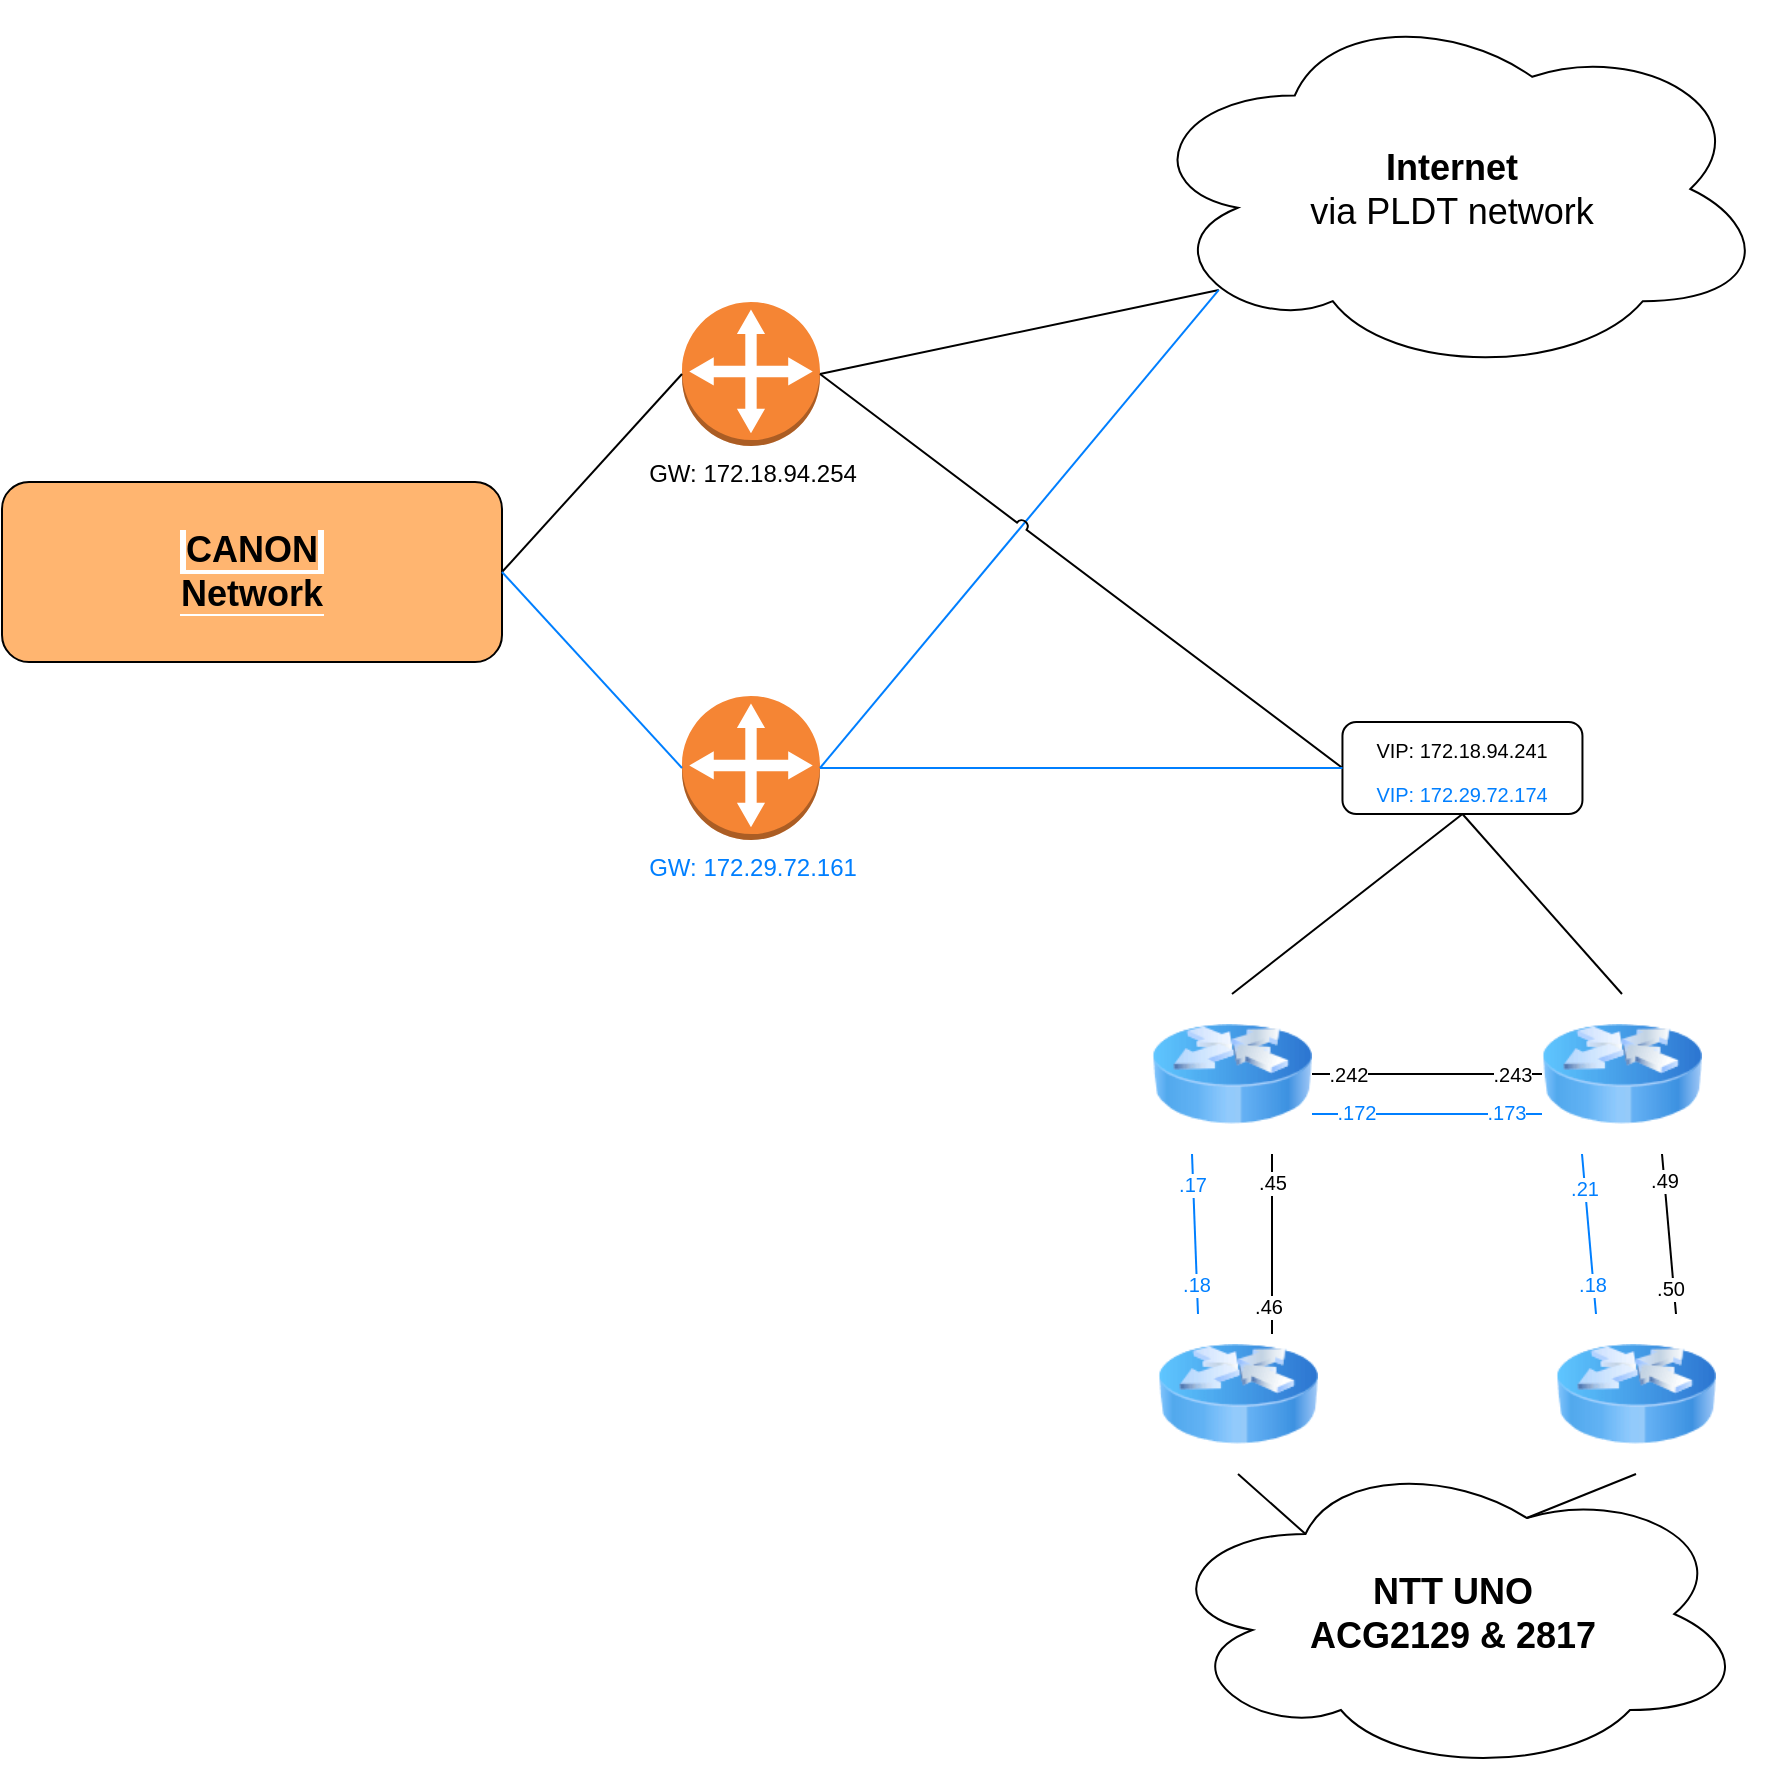<mxfile version="20.8.21" type="github">
  <diagram name="Page-1" id="g3N69XfMWkWvZoYk2pfP">
    <mxGraphModel dx="2452" dy="946" grid="1" gridSize="10" guides="1" tooltips="1" connect="1" arrows="1" fold="1" page="1" pageScale="1" pageWidth="850" pageHeight="1100" math="0" shadow="0">
      <root>
        <mxCell id="0" />
        <mxCell id="1" parent="0" />
        <mxCell id="ANa-n4JlMN7LHTpti0L1-1" value="&lt;font style=&quot;font-size: 18px;&quot;&gt;&lt;b&gt;Internet&lt;/b&gt;&lt;br&gt;via PLDT network&lt;br&gt;&lt;/font&gt;" style="ellipse;shape=cloud;whiteSpace=wrap;html=1;" parent="1" vertex="1">
          <mxGeometry x="247.27" y="190" width="316.46" height="187" as="geometry" />
        </mxCell>
        <mxCell id="ANa-n4JlMN7LHTpti0L1-62" style="edgeStyle=none;rounded=0;orthogonalLoop=1;jettySize=auto;html=1;entryX=0.25;entryY=1;entryDx=0;entryDy=0;strokeColor=#007FFF;fontSize=10;fontColor=#007FFF;exitX=0.25;exitY=0;exitDx=0;exitDy=0;endArrow=none;endFill=0;" parent="1" source="g-6b0FGMClOksw8TMN3y-9" target="ANa-n4JlMN7LHTpti0L1-5" edge="1">
          <mxGeometry relative="1" as="geometry">
            <mxPoint x="263" y="616" as="sourcePoint" />
            <mxPoint x="335.0" y="672.0" as="targetPoint" />
          </mxGeometry>
        </mxCell>
        <mxCell id="ANa-n4JlMN7LHTpti0L1-69" value=".17" style="edgeLabel;html=1;align=center;verticalAlign=middle;resizable=0;points=[];fontSize=10;fontColor=#007FFF;" parent="ANa-n4JlMN7LHTpti0L1-62" vertex="1" connectable="0">
          <mxGeometry x="0.423" y="1" relative="1" as="geometry">
            <mxPoint y="-8" as="offset" />
          </mxGeometry>
        </mxCell>
        <mxCell id="g-6b0FGMClOksw8TMN3y-25" value=".18" style="edgeLabel;html=1;align=center;verticalAlign=middle;resizable=0;points=[];fontSize=10;fontColor=#007fff;" parent="ANa-n4JlMN7LHTpti0L1-62" vertex="1" connectable="0">
          <mxGeometry x="-0.624" y="1" relative="1" as="geometry">
            <mxPoint as="offset" />
          </mxGeometry>
        </mxCell>
        <mxCell id="ANa-n4JlMN7LHTpti0L1-5" value="" style="image;html=1;image=img/lib/clip_art/networking/Router_Icon_128x128.png" parent="1" vertex="1">
          <mxGeometry x="255" y="686" width="80" height="80" as="geometry" />
        </mxCell>
        <mxCell id="ANa-n4JlMN7LHTpti0L1-6" value="" style="image;html=1;image=img/lib/clip_art/networking/Router_Icon_128x128.png" parent="1" vertex="1">
          <mxGeometry x="450" y="686" width="80" height="80" as="geometry" />
        </mxCell>
        <mxCell id="ANa-n4JlMN7LHTpti0L1-9" value="GW:&amp;nbsp;172.18.94.254" style="outlineConnect=0;dashed=0;verticalLabelPosition=bottom;verticalAlign=top;align=center;html=1;shape=mxgraph.aws3.customer_gateway;fillColor=#F58534;gradientColor=none;" parent="1" vertex="1">
          <mxGeometry x="20" y="340" width="69" height="72" as="geometry" />
        </mxCell>
        <mxCell id="ANa-n4JlMN7LHTpti0L1-10" value="&lt;font style=&quot;background-color: rgb(255, 255, 255);&quot; color=&quot;#007fff&quot;&gt;GW:&amp;nbsp;172.29.72.161&lt;/font&gt;" style="outlineConnect=0;dashed=0;verticalLabelPosition=bottom;verticalAlign=top;align=center;html=1;shape=mxgraph.aws3.customer_gateway;fillColor=#F58534;gradientColor=none;" parent="1" vertex="1">
          <mxGeometry x="20" y="537" width="69" height="72" as="geometry" />
        </mxCell>
        <mxCell id="ANa-n4JlMN7LHTpti0L1-15" value="&lt;font style=&quot;font-size: 18px;&quot;&gt;&lt;b&gt;NTT UNO&lt;br&gt;ACG2129 &amp;amp; 2817&lt;/b&gt;&lt;/font&gt;" style="ellipse;shape=cloud;whiteSpace=wrap;html=1;" parent="1" vertex="1">
          <mxGeometry x="258" y="916" width="295" height="160" as="geometry" />
        </mxCell>
        <mxCell id="ANa-n4JlMN7LHTpti0L1-20" value="&lt;font style=&quot;font-size: 10px;&quot;&gt;VIP: 172.18.94.241&lt;br&gt;&lt;font color=&quot;#007fff&quot;&gt;VIP: 172.29.72.174&lt;/font&gt;&lt;br&gt;&lt;/font&gt;" style="rounded=1;whiteSpace=wrap;html=1;labelBackgroundColor=#FFFFFF;fontSize=18;fontColor=#000000;" parent="1" vertex="1">
          <mxGeometry x="350.23" y="550" width="120" height="46" as="geometry" />
        </mxCell>
        <mxCell id="ANa-n4JlMN7LHTpti0L1-77" style="edgeStyle=none;rounded=0;orthogonalLoop=1;jettySize=auto;html=1;entryX=0.13;entryY=0.77;entryDx=0;entryDy=0;strokeColor=#000000;fontSize=10;fontColor=#007FFF;endArrow=none;endFill=0;entryPerimeter=0;exitX=1;exitY=0.5;exitDx=0;exitDy=0;exitPerimeter=0;" parent="1" source="ANa-n4JlMN7LHTpti0L1-9" target="ANa-n4JlMN7LHTpti0L1-1" edge="1">
          <mxGeometry relative="1" as="geometry">
            <mxPoint x="425" y="263" as="targetPoint" />
            <mxPoint x="720" y="220" as="sourcePoint" />
          </mxGeometry>
        </mxCell>
        <mxCell id="ANa-n4JlMN7LHTpti0L1-59" value="&lt;span style=&quot;font-size: 18px; background-color: rgb(255, 181, 112);&quot;&gt;&lt;b&gt;CANON&lt;br&gt;Network&lt;/b&gt;&lt;/span&gt;" style="rounded=1;whiteSpace=wrap;html=1;labelBackgroundColor=#FFFFFF;strokeColor=#000000;fontSize=10;fontColor=#000000;fillColor=#FFB570;" parent="1" vertex="1">
          <mxGeometry x="-320" y="430" width="250" height="90" as="geometry" />
        </mxCell>
        <mxCell id="g-6b0FGMClOksw8TMN3y-3" style="rounded=0;orthogonalLoop=1;jettySize=auto;html=1;entryX=1;entryY=0.5;entryDx=0;entryDy=0;strokeColor=#000000;fontSize=10;fontColor=#007FFF;endArrow=none;endFill=0;" parent="1" source="ANa-n4JlMN7LHTpti0L1-6" target="ANa-n4JlMN7LHTpti0L1-5" edge="1">
          <mxGeometry relative="1" as="geometry">
            <mxPoint x="450" y="765.35" as="sourcePoint" />
            <mxPoint x="340" y="765.35" as="targetPoint" />
          </mxGeometry>
        </mxCell>
        <mxCell id="g-6b0FGMClOksw8TMN3y-4" value="&lt;font color=&quot;#000000&quot;&gt;.242&lt;/font&gt;" style="edgeLabel;html=1;align=center;verticalAlign=middle;resizable=0;points=[];fontSize=10;fontColor=#007FFF;strokeColor=#000000;" parent="g-6b0FGMClOksw8TMN3y-3" vertex="1" connectable="0">
          <mxGeometry x="0.688" relative="1" as="geometry">
            <mxPoint as="offset" />
          </mxGeometry>
        </mxCell>
        <mxCell id="g-6b0FGMClOksw8TMN3y-5" value=".243" style="edgeLabel;html=1;align=center;verticalAlign=middle;resizable=0;points=[];fontSize=10;" parent="g-6b0FGMClOksw8TMN3y-3" vertex="1" connectable="0">
          <mxGeometry x="-0.727" y="2" relative="1" as="geometry">
            <mxPoint y="-2" as="offset" />
          </mxGeometry>
        </mxCell>
        <mxCell id="g-6b0FGMClOksw8TMN3y-9" value="" style="image;html=1;image=img/lib/clip_art/networking/Router_Icon_128x128.png" parent="1" vertex="1">
          <mxGeometry x="258" y="846" width="80" height="80" as="geometry" />
        </mxCell>
        <mxCell id="g-6b0FGMClOksw8TMN3y-10" value="" style="image;html=1;image=img/lib/clip_art/networking/Router_Icon_128x128.png" parent="1" vertex="1">
          <mxGeometry x="457" y="846" width="80" height="80" as="geometry" />
        </mxCell>
        <mxCell id="g-6b0FGMClOksw8TMN3y-12" style="rounded=0;orthogonalLoop=1;jettySize=auto;html=1;entryX=0.75;entryY=1;entryDx=0;entryDy=0;strokeColor=#000000;fontSize=10;fontColor=#007FFF;endArrow=none;endFill=0;" parent="1" target="ANa-n4JlMN7LHTpti0L1-5" edge="1">
          <mxGeometry relative="1" as="geometry">
            <mxPoint x="315" y="856" as="sourcePoint" />
            <mxPoint x="90" y="626" as="targetPoint" />
          </mxGeometry>
        </mxCell>
        <mxCell id="g-6b0FGMClOksw8TMN3y-13" value="&lt;font color=&quot;#000000&quot;&gt;.45&lt;/font&gt;" style="edgeLabel;html=1;align=center;verticalAlign=middle;resizable=0;points=[];fontSize=10;fontColor=#007FFF;strokeColor=#000000;" parent="g-6b0FGMClOksw8TMN3y-12" vertex="1" connectable="0">
          <mxGeometry x="0.688" relative="1" as="geometry">
            <mxPoint as="offset" />
          </mxGeometry>
        </mxCell>
        <mxCell id="g-6b0FGMClOksw8TMN3y-14" value=".46" style="edgeLabel;html=1;align=center;verticalAlign=middle;resizable=0;points=[];fontSize=10;" parent="g-6b0FGMClOksw8TMN3y-12" vertex="1" connectable="0">
          <mxGeometry x="-0.727" y="2" relative="1" as="geometry">
            <mxPoint y="-2" as="offset" />
          </mxGeometry>
        </mxCell>
        <mxCell id="g-6b0FGMClOksw8TMN3y-19" style="rounded=0;orthogonalLoop=1;jettySize=auto;html=1;entryX=0.75;entryY=1;entryDx=0;entryDy=0;strokeColor=#000000;fontSize=10;fontColor=#007FFF;endArrow=none;endFill=0;exitX=0.75;exitY=0;exitDx=0;exitDy=0;" parent="1" source="g-6b0FGMClOksw8TMN3y-10" target="ANa-n4JlMN7LHTpti0L1-6" edge="1">
          <mxGeometry relative="1" as="geometry">
            <mxPoint x="488" y="596" as="sourcePoint" />
            <mxPoint x="492" y="686" as="targetPoint" />
          </mxGeometry>
        </mxCell>
        <mxCell id="g-6b0FGMClOksw8TMN3y-20" value="&lt;font color=&quot;#000000&quot;&gt;.49&lt;/font&gt;" style="edgeLabel;html=1;align=center;verticalAlign=middle;resizable=0;points=[];fontSize=10;fontColor=#007FFF;strokeColor=#000000;" parent="g-6b0FGMClOksw8TMN3y-19" vertex="1" connectable="0">
          <mxGeometry x="0.688" relative="1" as="geometry">
            <mxPoint as="offset" />
          </mxGeometry>
        </mxCell>
        <mxCell id="g-6b0FGMClOksw8TMN3y-21" value=".50" style="edgeLabel;html=1;align=center;verticalAlign=middle;resizable=0;points=[];fontSize=10;" parent="g-6b0FGMClOksw8TMN3y-19" vertex="1" connectable="0">
          <mxGeometry x="-0.727" y="2" relative="1" as="geometry">
            <mxPoint y="-2" as="offset" />
          </mxGeometry>
        </mxCell>
        <mxCell id="g-6b0FGMClOksw8TMN3y-26" style="edgeStyle=none;rounded=0;orthogonalLoop=1;jettySize=auto;html=1;entryX=0.25;entryY=1;entryDx=0;entryDy=0;strokeColor=#007FFF;fontSize=10;fontColor=#007FFF;exitX=0.25;exitY=0;exitDx=0;exitDy=0;endArrow=none;endFill=0;" parent="1" source="g-6b0FGMClOksw8TMN3y-10" target="ANa-n4JlMN7LHTpti0L1-6" edge="1">
          <mxGeometry relative="1" as="geometry">
            <mxPoint x="460" y="596" as="sourcePoint" />
            <mxPoint x="464" y="676" as="targetPoint" />
          </mxGeometry>
        </mxCell>
        <mxCell id="g-6b0FGMClOksw8TMN3y-27" value=".21" style="edgeLabel;html=1;align=center;verticalAlign=middle;resizable=0;points=[];fontSize=10;fontColor=#007FFF;" parent="g-6b0FGMClOksw8TMN3y-26" vertex="1" connectable="0">
          <mxGeometry x="0.423" y="1" relative="1" as="geometry">
            <mxPoint y="-7" as="offset" />
          </mxGeometry>
        </mxCell>
        <mxCell id="g-6b0FGMClOksw8TMN3y-28" value=".18" style="edgeLabel;html=1;align=center;verticalAlign=middle;resizable=0;points=[];fontSize=10;fontColor=#007fff;" parent="g-6b0FGMClOksw8TMN3y-26" vertex="1" connectable="0">
          <mxGeometry x="-0.624" y="1" relative="1" as="geometry">
            <mxPoint as="offset" />
          </mxGeometry>
        </mxCell>
        <mxCell id="g-6b0FGMClOksw8TMN3y-35" style="edgeStyle=none;rounded=0;orthogonalLoop=1;jettySize=auto;html=1;entryX=0;entryY=0.75;entryDx=0;entryDy=0;strokeColor=#007FFF;fontSize=10;fontColor=#007FFF;exitX=1;exitY=0.75;exitDx=0;exitDy=0;endArrow=none;endFill=0;" parent="1" source="ANa-n4JlMN7LHTpti0L1-5" target="ANa-n4JlMN7LHTpti0L1-6" edge="1">
          <mxGeometry relative="1" as="geometry">
            <mxPoint x="400" y="616" as="sourcePoint" />
            <mxPoint x="404" y="696" as="targetPoint" />
          </mxGeometry>
        </mxCell>
        <mxCell id="g-6b0FGMClOksw8TMN3y-36" value=".173" style="edgeLabel;html=1;align=center;verticalAlign=middle;resizable=0;points=[];fontSize=10;fontColor=#007FFF;" parent="g-6b0FGMClOksw8TMN3y-35" vertex="1" connectable="0">
          <mxGeometry x="0.423" y="1" relative="1" as="geometry">
            <mxPoint x="15" as="offset" />
          </mxGeometry>
        </mxCell>
        <mxCell id="g-6b0FGMClOksw8TMN3y-37" value=".172" style="edgeLabel;html=1;align=center;verticalAlign=middle;resizable=0;points=[];fontSize=10;fontColor=#007fff;" parent="g-6b0FGMClOksw8TMN3y-35" vertex="1" connectable="0">
          <mxGeometry x="-0.624" y="1" relative="1" as="geometry">
            <mxPoint as="offset" />
          </mxGeometry>
        </mxCell>
        <mxCell id="g-6b0FGMClOksw8TMN3y-38" style="edgeStyle=none;rounded=0;orthogonalLoop=1;jettySize=auto;html=1;strokeColor=#000000;fontSize=10;fontColor=#007FFF;endArrow=none;endFill=0;entryX=0.5;entryY=1;entryDx=0;entryDy=0;exitX=0.5;exitY=0;exitDx=0;exitDy=0;" parent="1" source="ANa-n4JlMN7LHTpti0L1-5" target="ANa-n4JlMN7LHTpti0L1-20" edge="1">
          <mxGeometry relative="1" as="geometry">
            <mxPoint x="326" y="541" as="targetPoint" />
            <mxPoint x="420" y="618" as="sourcePoint" />
          </mxGeometry>
        </mxCell>
        <mxCell id="g-6b0FGMClOksw8TMN3y-39" style="edgeStyle=none;rounded=0;orthogonalLoop=1;jettySize=auto;html=1;strokeColor=#000000;fontSize=10;fontColor=#007FFF;endArrow=none;endFill=0;entryX=0.5;entryY=0;entryDx=0;entryDy=0;exitX=0.5;exitY=1;exitDx=0;exitDy=0;" parent="1" source="ANa-n4JlMN7LHTpti0L1-20" target="ANa-n4JlMN7LHTpti0L1-6" edge="1">
          <mxGeometry relative="1" as="geometry">
            <mxPoint x="336" y="493" as="targetPoint" />
            <mxPoint x="430" y="570" as="sourcePoint" />
          </mxGeometry>
        </mxCell>
        <mxCell id="g-6b0FGMClOksw8TMN3y-40" style="edgeStyle=none;rounded=0;orthogonalLoop=1;jettySize=auto;html=1;strokeColor=#000000;fontSize=10;fontColor=#007FFF;endArrow=none;endFill=0;entryX=0.5;entryY=1;entryDx=0;entryDy=0;exitX=0.25;exitY=0.25;exitDx=0;exitDy=0;exitPerimeter=0;" parent="1" source="ANa-n4JlMN7LHTpti0L1-15" target="g-6b0FGMClOksw8TMN3y-9" edge="1">
          <mxGeometry relative="1" as="geometry">
            <mxPoint x="30" y="740" as="targetPoint" />
            <mxPoint x="124" y="817" as="sourcePoint" />
          </mxGeometry>
        </mxCell>
        <mxCell id="g-6b0FGMClOksw8TMN3y-41" style="edgeStyle=none;rounded=0;orthogonalLoop=1;jettySize=auto;html=1;strokeColor=#000000;fontSize=10;fontColor=#007FFF;endArrow=none;endFill=0;entryX=0.625;entryY=0.2;entryDx=0;entryDy=0;exitX=0.5;exitY=1;exitDx=0;exitDy=0;entryPerimeter=0;" parent="1" source="g-6b0FGMClOksw8TMN3y-10" target="ANa-n4JlMN7LHTpti0L1-15" edge="1">
          <mxGeometry relative="1" as="geometry">
            <mxPoint x="308" y="936" as="targetPoint" />
            <mxPoint x="342" y="966" as="sourcePoint" />
          </mxGeometry>
        </mxCell>
        <mxCell id="g-6b0FGMClOksw8TMN3y-42" style="edgeStyle=none;rounded=0;orthogonalLoop=1;jettySize=auto;html=1;strokeColor=#007FFF;fontSize=10;fontColor=#007FFF;endArrow=none;endFill=0;exitX=1;exitY=0.5;exitDx=0;exitDy=0;exitPerimeter=0;entryX=0.13;entryY=0.77;entryDx=0;entryDy=0;entryPerimeter=0;jumpStyle=arc;" parent="1" source="ANa-n4JlMN7LHTpti0L1-10" target="ANa-n4JlMN7LHTpti0L1-1" edge="1">
          <mxGeometry relative="1" as="geometry">
            <mxPoint x="430" y="270" as="targetPoint" />
            <mxPoint x="326" y="320" as="sourcePoint" />
          </mxGeometry>
        </mxCell>
        <mxCell id="bVWE0koWPuMxYVYB7oJd-1" style="edgeStyle=none;rounded=0;orthogonalLoop=1;jettySize=auto;html=1;entryX=1;entryY=0.5;entryDx=0;entryDy=0;strokeColor=#000000;fontSize=10;fontColor=#007FFF;endArrow=none;endFill=0;entryPerimeter=0;exitX=0;exitY=0.5;exitDx=0;exitDy=0;jumpStyle=arc;" edge="1" parent="1" source="ANa-n4JlMN7LHTpti0L1-20" target="ANa-n4JlMN7LHTpti0L1-9">
          <mxGeometry relative="1" as="geometry">
            <mxPoint x="811" y="310" as="targetPoint" />
            <mxPoint x="440" y="422" as="sourcePoint" />
          </mxGeometry>
        </mxCell>
        <mxCell id="bVWE0koWPuMxYVYB7oJd-2" style="edgeStyle=none;rounded=0;orthogonalLoop=1;jettySize=auto;html=1;entryX=0;entryY=0.5;entryDx=0;entryDy=0;strokeColor=#000000;fontSize=10;fontColor=#007FFF;endArrow=none;endFill=0;entryPerimeter=0;exitX=1;exitY=0.5;exitDx=0;exitDy=0;" edge="1" parent="1" source="ANa-n4JlMN7LHTpti0L1-59" target="ANa-n4JlMN7LHTpti0L1-9">
          <mxGeometry relative="1" as="geometry">
            <mxPoint x="445" y="248" as="targetPoint" />
            <mxPoint x="74" y="360" as="sourcePoint" />
          </mxGeometry>
        </mxCell>
        <mxCell id="bVWE0koWPuMxYVYB7oJd-3" style="edgeStyle=none;rounded=0;orthogonalLoop=1;jettySize=auto;html=1;strokeColor=#007FFF;fontSize=10;fontColor=#007FFF;endArrow=none;endFill=0;exitX=1;exitY=0.5;exitDx=0;exitDy=0;entryX=0;entryY=0.5;entryDx=0;entryDy=0;entryPerimeter=0;" edge="1" parent="1" source="ANa-n4JlMN7LHTpti0L1-59" target="ANa-n4JlMN7LHTpti0L1-10">
          <mxGeometry relative="1" as="geometry">
            <mxPoint x="435" y="238" as="targetPoint" />
            <mxPoint x="64" y="547" as="sourcePoint" />
          </mxGeometry>
        </mxCell>
        <mxCell id="bVWE0koWPuMxYVYB7oJd-4" style="edgeStyle=none;rounded=0;orthogonalLoop=1;jettySize=auto;html=1;strokeColor=#007FFF;fontSize=10;fontColor=#007FFF;endArrow=none;endFill=0;exitX=1;exitY=0.5;exitDx=0;exitDy=0;exitPerimeter=0;entryX=0;entryY=0.5;entryDx=0;entryDy=0;" edge="1" parent="1" source="ANa-n4JlMN7LHTpti0L1-10" target="ANa-n4JlMN7LHTpti0L1-20">
          <mxGeometry relative="1" as="geometry">
            <mxPoint x="445" y="248" as="targetPoint" />
            <mxPoint x="74" y="557" as="sourcePoint" />
          </mxGeometry>
        </mxCell>
      </root>
    </mxGraphModel>
  </diagram>
</mxfile>
